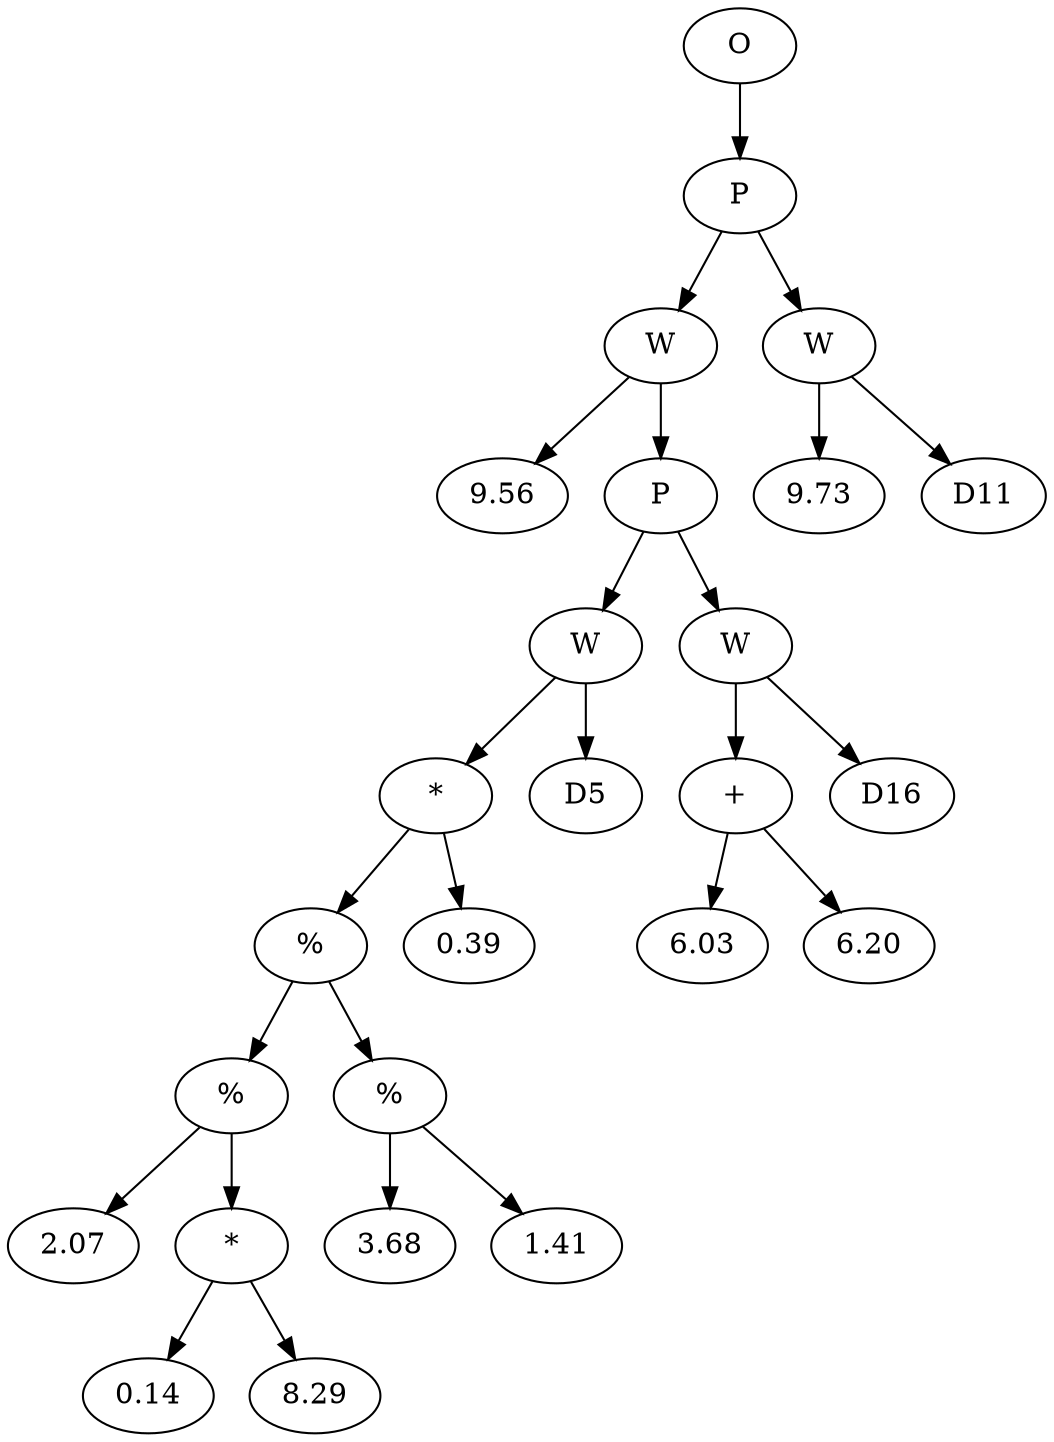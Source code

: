 // Tree
digraph {
	7780257 [label=O]
	7780258 [label=P]
	7780257 -> 7780258
	7780259 [label=W]
	7780258 -> 7780259
	7780260 [label=9.56]
	7780259 -> 7780260
	7780261 [label=P]
	7780259 -> 7780261
	7780262 [label=W]
	7780261 -> 7780262
	7780263 [label="*"]
	7780262 -> 7780263
	7780264 [label="%"]
	7780263 -> 7780264
	7780265 [label="%"]
	7780264 -> 7780265
	7780266 [label=2.07]
	7780265 -> 7780266
	7780267 [label="*"]
	7780265 -> 7780267
	7780268 [label=0.14]
	7780267 -> 7780268
	7780269 [label=8.29]
	7780267 -> 7780269
	7780270 [label="%"]
	7780264 -> 7780270
	7780271 [label=3.68]
	7780270 -> 7780271
	7780272 [label=1.41]
	7780270 -> 7780272
	7780273 [label=0.39]
	7780263 -> 7780273
	7780274 [label=D5]
	7780262 -> 7780274
	7780275 [label=W]
	7780261 -> 7780275
	7780276 [label="+"]
	7780275 -> 7780276
	7780277 [label=6.03]
	7780276 -> 7780277
	7780278 [label=6.20]
	7780276 -> 7780278
	7780279 [label=D16]
	7780275 -> 7780279
	7780280 [label=W]
	7780258 -> 7780280
	7780281 [label=9.73]
	7780280 -> 7780281
	7780282 [label=D11]
	7780280 -> 7780282
}
